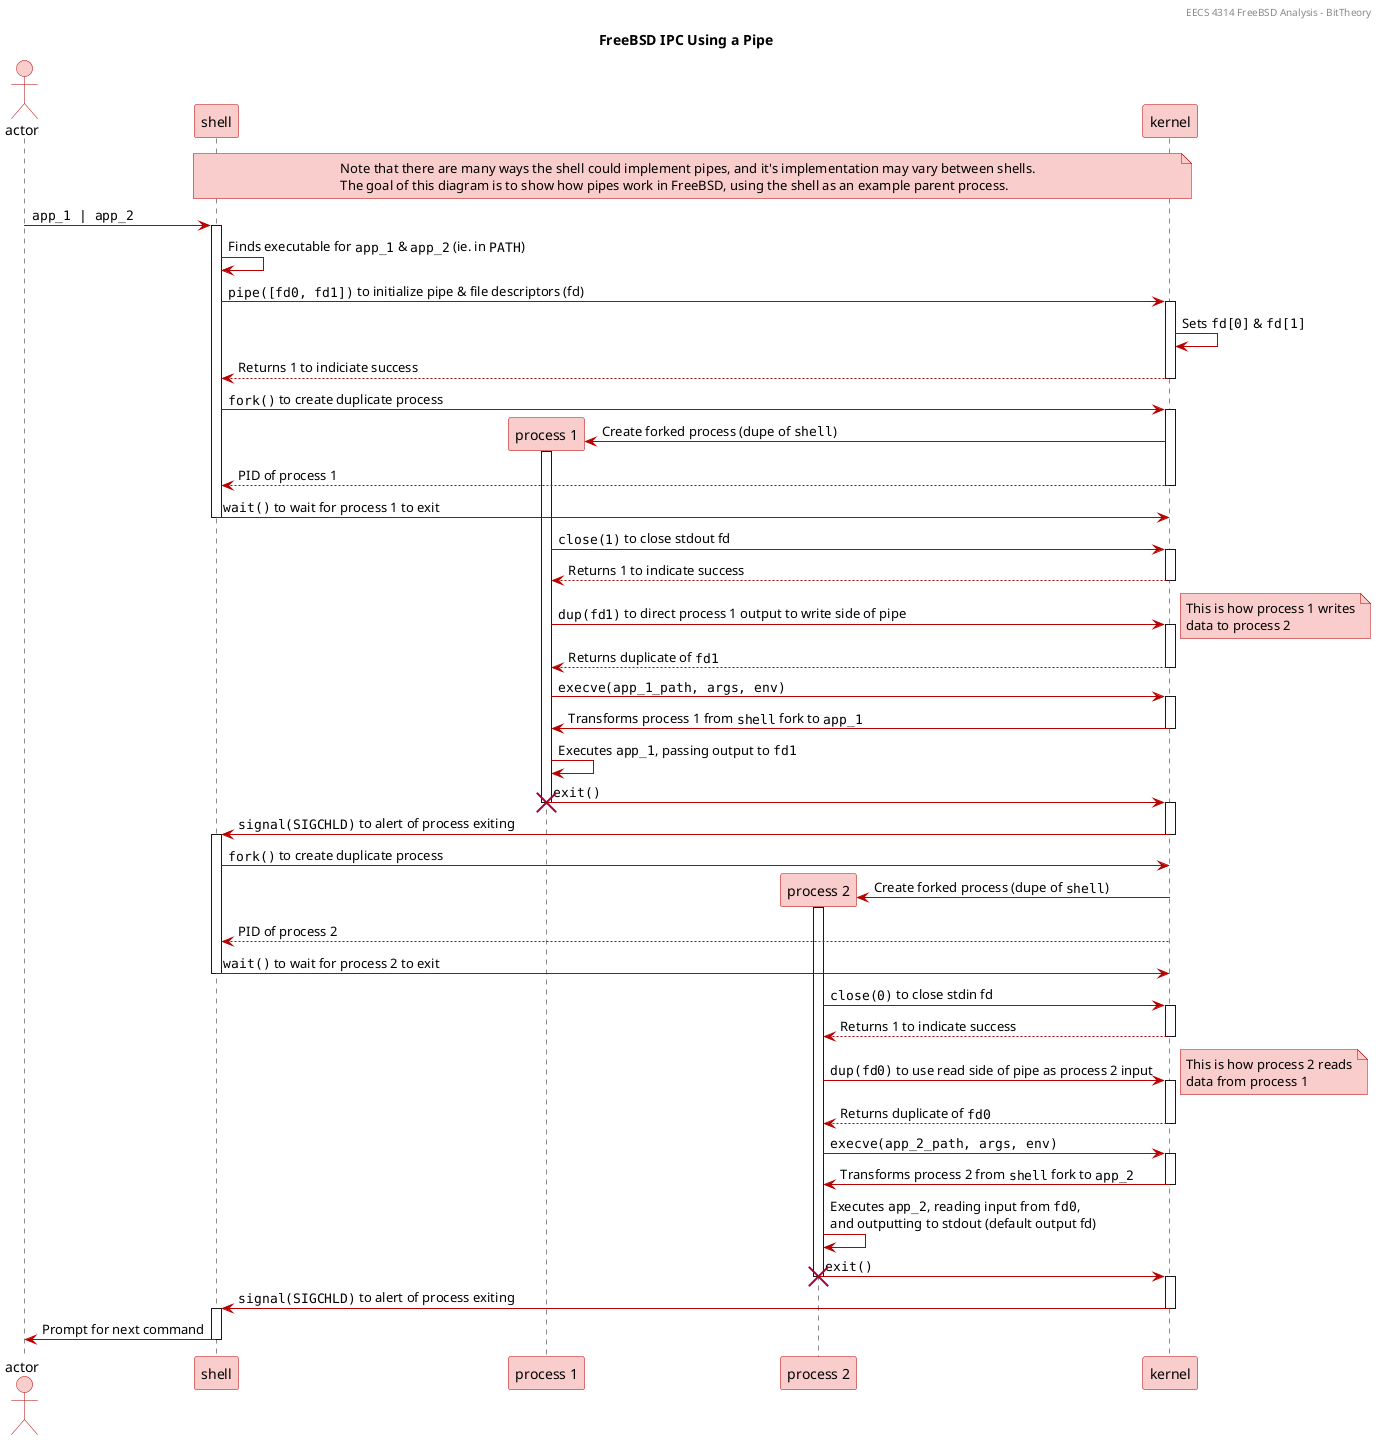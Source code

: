 @startuml
title FreeBSD IPC Using a Pipe
header EECS 4314 FreeBSD Analysis - BitTheory

skinparam {
    ArrowColor #B70000

    ActorBackgroundColor #F8CDCC
    ActorBorderColor #B70000

    NoteBackgroundColor #F8CDCC
    NoteBorderColor #B70000

    ParticipantBackgroundColor #F8CDCC
    ParticipantBorderColor #B70000

    NoteBackgroundColor #F8CDCC
    NoteBorderColor #B70000

    DatabaseBackgroundColor #F8CDCC
    DatabaseBorderColor #B70000
}

note over shell, kernel: Note that there are many ways the shell could implement pipes, and it's implementation may vary between shells.\nThe goal of this diagram is to show how pipes work in FreeBSD, using the shell as an example parent process.

actor actor
participant "shell"
participant "process 1"
participant "process 2"
participant "kernel"

actor -> shell: ""app_1 | app_2""

shell++

shell -> shell: Finds executable for ""app_1"" & ""app_2"" (ie. in ""PATH"")
shell -> kernel: ""pipe([fd0, fd1])"" to initialize pipe & file descriptors (fd)

kernel ++
kernel -> kernel: Sets ""fd[0]"" & ""fd[1]""
kernel --> shell: Returns 1 to indiciate success
kernel --
shell -> kernel: ""fork()"" to create duplicate process
kernel ++

kernel -> "process 1" **: Create forked process (dupe of ""shell"")
activate "process 1"
kernel --> shell: PID of process 1
kernel --
shell -> kernel: ""wait()"" to wait for process 1 to exit
shell --

"process 1" -> kernel: ""close(1)"" to close stdout fd
kernel ++
kernel --> "process 1": Returns 1 to indicate success
kernel --
"process 1" -> kernel: ""dup(fd1)"" to direct process 1 output to write side of pipe
kernel ++

note right: This is how process 1 writes\ndata to process 2

kernel --> "process 1": Returns duplicate of ""fd1""
kernel --
"process 1" -> kernel: ""execve(app_1_path, args, env)""
kernel ++
kernel -> "process 1": Transforms process 1 from ""shell"" fork to ""app_1""
kernel --
"process 1" -> "process 1": Executes ""app_1"", passing output to ""fd1""
"process 1" -> kernel --: ""exit()""
kernel ++
destroy "process 1"

kernel -> shell: ""signal(SIGCHLD)"" to alert of process exiting
kernel --
shell ++


shell -> kernel: ""fork()"" to create duplicate process

kernel -> "process 2" **: Create forked process (dupe of ""shell"")
activate "process 2"
kernel --> shell: PID of process 2
shell -> kernel: ""wait()"" to wait for process 2 to exit
shell --


"process 2" -> kernel: ""close(0)"" to close stdin fd
kernel ++
kernel --> "process 2": Returns 1 to indicate success
kernel --
"process 2" -> kernel: ""dup(fd0)"" to use read side of pipe as process 2 input
kernel ++
note right: This is how process 2 reads\ndata from process 1
kernel --> "process 2": Returns duplicate of ""fd0""
kernel --
"process 2" -> kernel: ""execve(app_2_path, args, env)""
kernel ++
kernel -> "process 2": Transforms process 2 from ""shell"" fork to ""app_2""
kernel --
"process 2" -> "process 2": Executes ""app_2"", reading input from ""fd0"",\nand outputting to stdout (default output fd)
"process 2" -> kernel: ""exit()""
destroy "process 2"
kernel ++

kernel -> shell: ""signal(SIGCHLD)"" to alert of process exiting
kernel --
shell ++

shell -> actor: Prompt for next command
shell --
@enduml